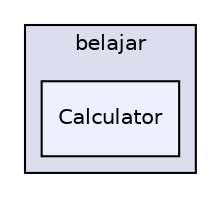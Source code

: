 digraph G {
  compound=true
  node [ fontsize=10, fontname="Helvetica"];
  edge [ labelfontsize=9, labelfontname="Helvetica"];
  subgraph clusterdir_C_3A_2FUsers_2FRosi_2FDesktop_2Fbelajar_2F {
    graph [ bgcolor="#ddddee", pencolor="black", label="belajar" fontname="Helvetica", fontsize=10, URL="dir_C_3A_2FUsers_2FRosi_2FDesktop_2Fbelajar_2F.html"]
  dir_C_3A_2FUsers_2FRosi_2FDesktop_2Fbelajar_2FCalculator_2F [shape=box, label="Calculator", style="filled", fillcolor="#eeeeff", pencolor="black", URL="dir_C_3A_2FUsers_2FRosi_2FDesktop_2Fbelajar_2FCalculator_2F.html"];
  }
}
